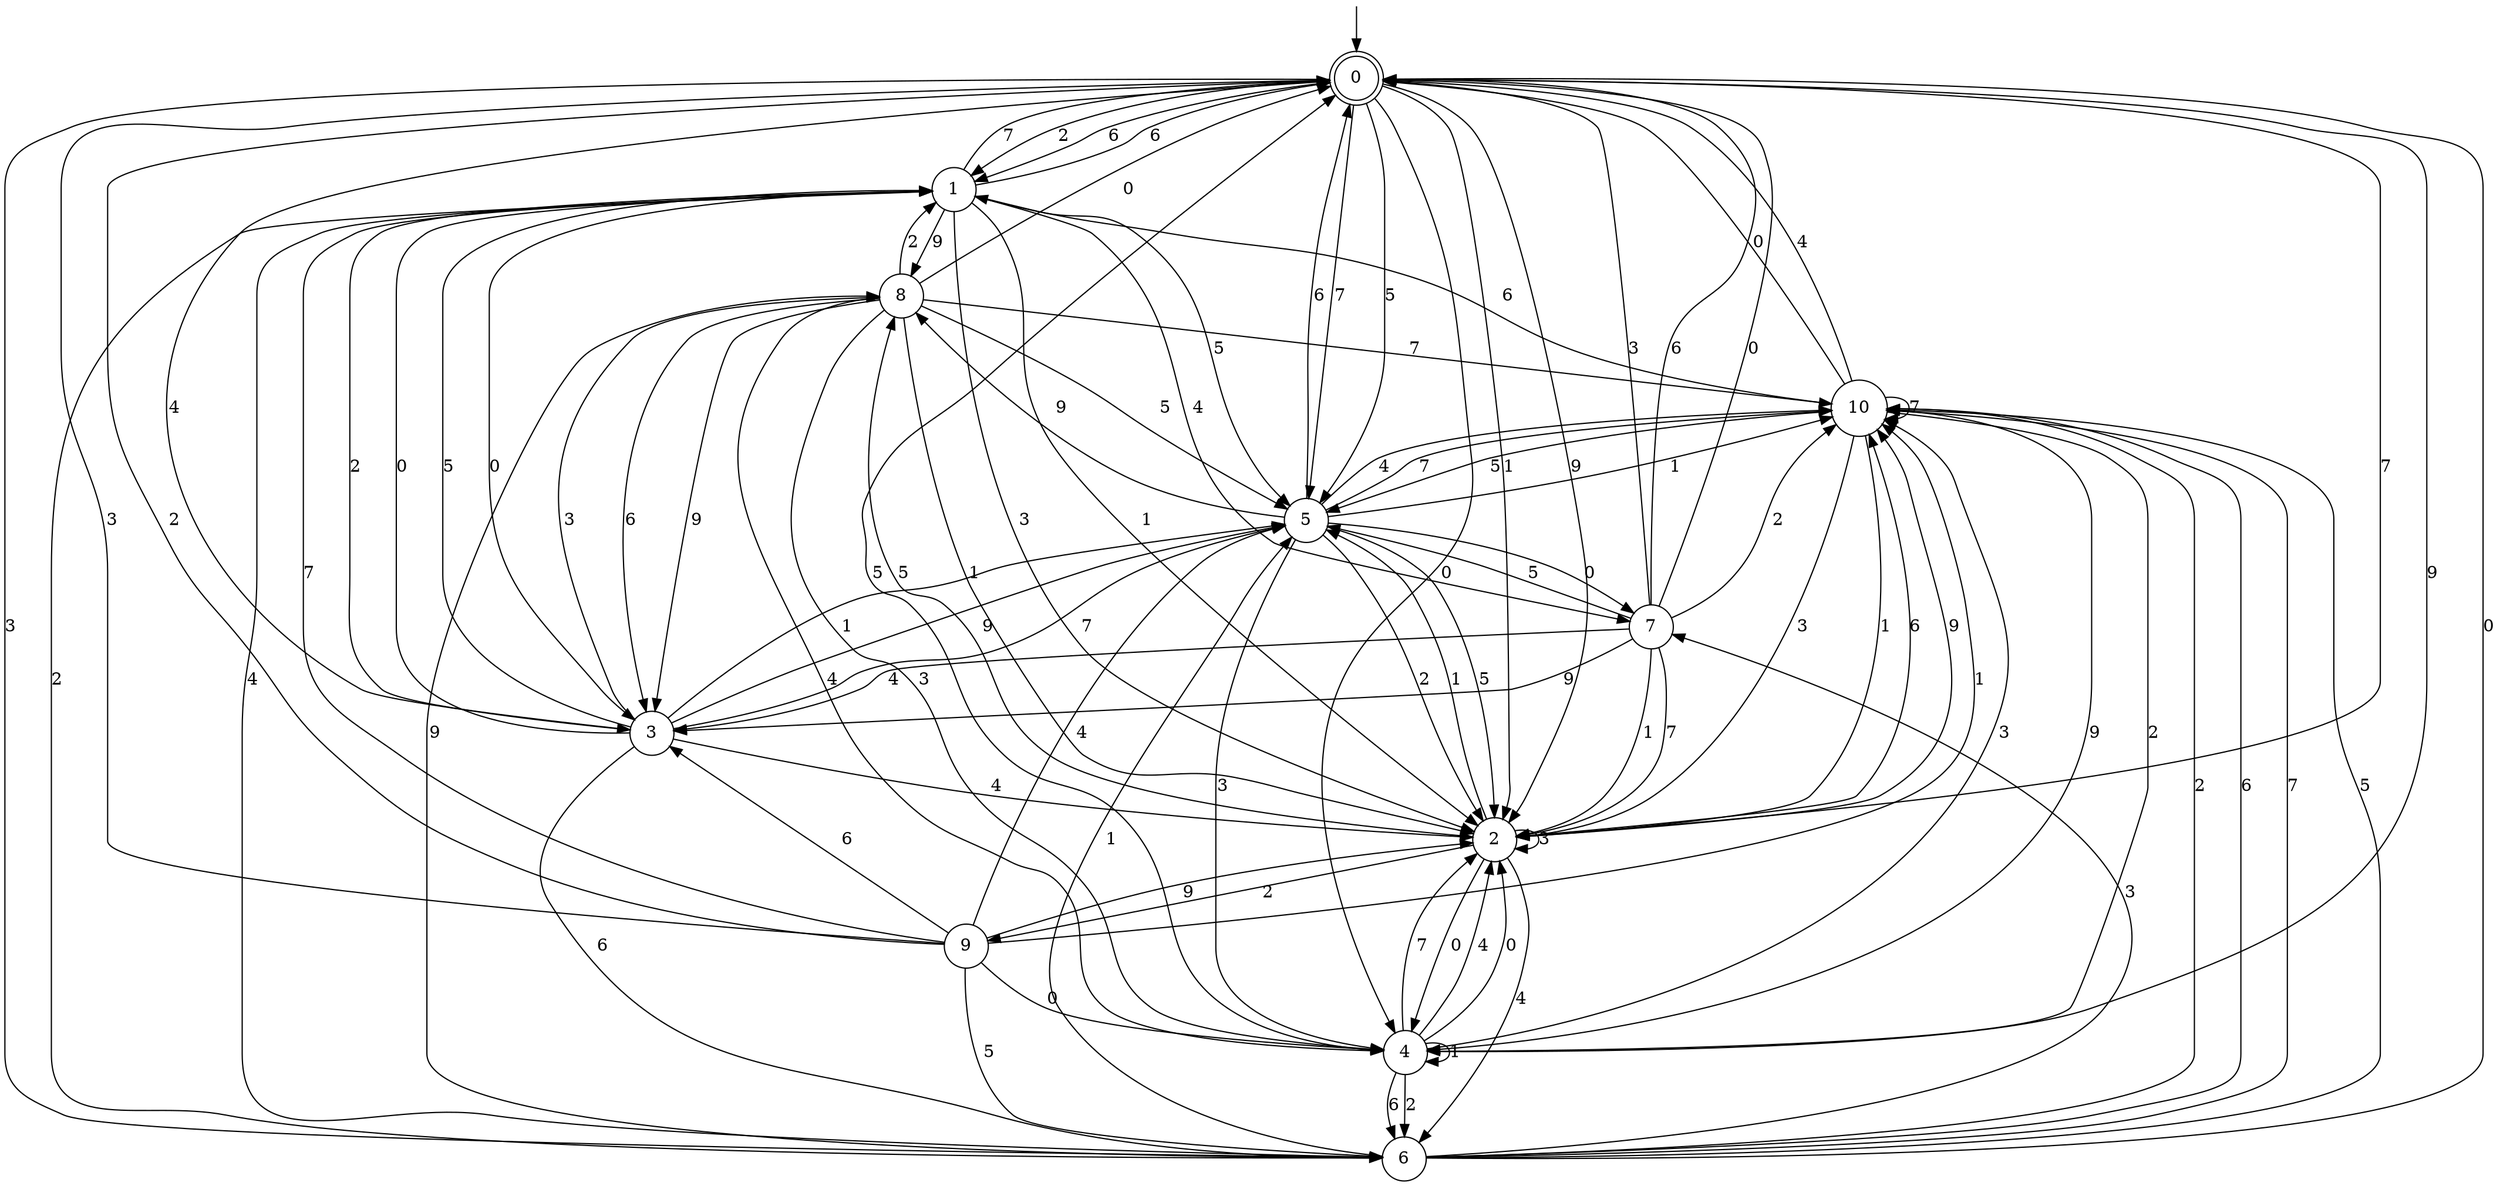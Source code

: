 digraph g {

	s0 [shape="doublecircle" label="0"];
	s1 [shape="circle" label="1"];
	s2 [shape="circle" label="2"];
	s3 [shape="circle" label="3"];
	s4 [shape="circle" label="4"];
	s5 [shape="circle" label="5"];
	s6 [shape="circle" label="6"];
	s7 [shape="circle" label="7"];
	s8 [shape="circle" label="8"];
	s9 [shape="circle" label="9"];
	s10 [shape="circle" label="10"];
	s0 -> s1 [label="2"];
	s0 -> s1 [label="6"];
	s0 -> s2 [label="1"];
	s0 -> s3 [label="4"];
	s0 -> s4 [label="0"];
	s0 -> s2 [label="9"];
	s0 -> s5 [label="7"];
	s0 -> s6 [label="3"];
	s0 -> s5 [label="5"];
	s1 -> s6 [label="2"];
	s1 -> s0 [label="6"];
	s1 -> s2 [label="1"];
	s1 -> s7 [label="4"];
	s1 -> s3 [label="0"];
	s1 -> s8 [label="9"];
	s1 -> s0 [label="7"];
	s1 -> s2 [label="3"];
	s1 -> s5 [label="5"];
	s2 -> s9 [label="2"];
	s2 -> s10 [label="6"];
	s2 -> s5 [label="1"];
	s2 -> s6 [label="4"];
	s2 -> s4 [label="0"];
	s2 -> s10 [label="9"];
	s2 -> s0 [label="7"];
	s2 -> s2 [label="3"];
	s2 -> s8 [label="5"];
	s3 -> s1 [label="2"];
	s3 -> s6 [label="6"];
	s3 -> s5 [label="1"];
	s3 -> s2 [label="4"];
	s3 -> s1 [label="0"];
	s3 -> s5 [label="9"];
	s3 -> s5 [label="7"];
	s3 -> s8 [label="3"];
	s3 -> s1 [label="5"];
	s4 -> s6 [label="2"];
	s4 -> s6 [label="6"];
	s4 -> s4 [label="1"];
	s4 -> s2 [label="4"];
	s4 -> s2 [label="0"];
	s4 -> s0 [label="9"];
	s4 -> s2 [label="7"];
	s4 -> s10 [label="3"];
	s4 -> s0 [label="5"];
	s5 -> s2 [label="2"];
	s5 -> s0 [label="6"];
	s5 -> s10 [label="1"];
	s5 -> s10 [label="4"];
	s5 -> s7 [label="0"];
	s5 -> s8 [label="9"];
	s5 -> s10 [label="7"];
	s5 -> s4 [label="3"];
	s5 -> s2 [label="5"];
	s6 -> s10 [label="2"];
	s6 -> s10 [label="6"];
	s6 -> s5 [label="1"];
	s6 -> s1 [label="4"];
	s6 -> s0 [label="0"];
	s6 -> s8 [label="9"];
	s6 -> s10 [label="7"];
	s6 -> s7 [label="3"];
	s6 -> s10 [label="5"];
	s7 -> s10 [label="2"];
	s7 -> s0 [label="6"];
	s7 -> s2 [label="1"];
	s7 -> s3 [label="4"];
	s7 -> s0 [label="0"];
	s7 -> s3 [label="9"];
	s7 -> s2 [label="7"];
	s7 -> s0 [label="3"];
	s7 -> s5 [label="5"];
	s8 -> s1 [label="2"];
	s8 -> s3 [label="6"];
	s8 -> s2 [label="1"];
	s8 -> s4 [label="4"];
	s8 -> s0 [label="0"];
	s8 -> s3 [label="9"];
	s8 -> s10 [label="7"];
	s8 -> s4 [label="3"];
	s8 -> s5 [label="5"];
	s9 -> s0 [label="2"];
	s9 -> s3 [label="6"];
	s9 -> s10 [label="1"];
	s9 -> s5 [label="4"];
	s9 -> s4 [label="0"];
	s9 -> s2 [label="9"];
	s9 -> s1 [label="7"];
	s9 -> s0 [label="3"];
	s9 -> s6 [label="5"];
	s10 -> s4 [label="2"];
	s10 -> s1 [label="6"];
	s10 -> s2 [label="1"];
	s10 -> s0 [label="4"];
	s10 -> s0 [label="0"];
	s10 -> s4 [label="9"];
	s10 -> s10 [label="7"];
	s10 -> s2 [label="3"];
	s10 -> s5 [label="5"];

__start0 [label="" shape="none" width="0" height="0"];
__start0 -> s0;

}
